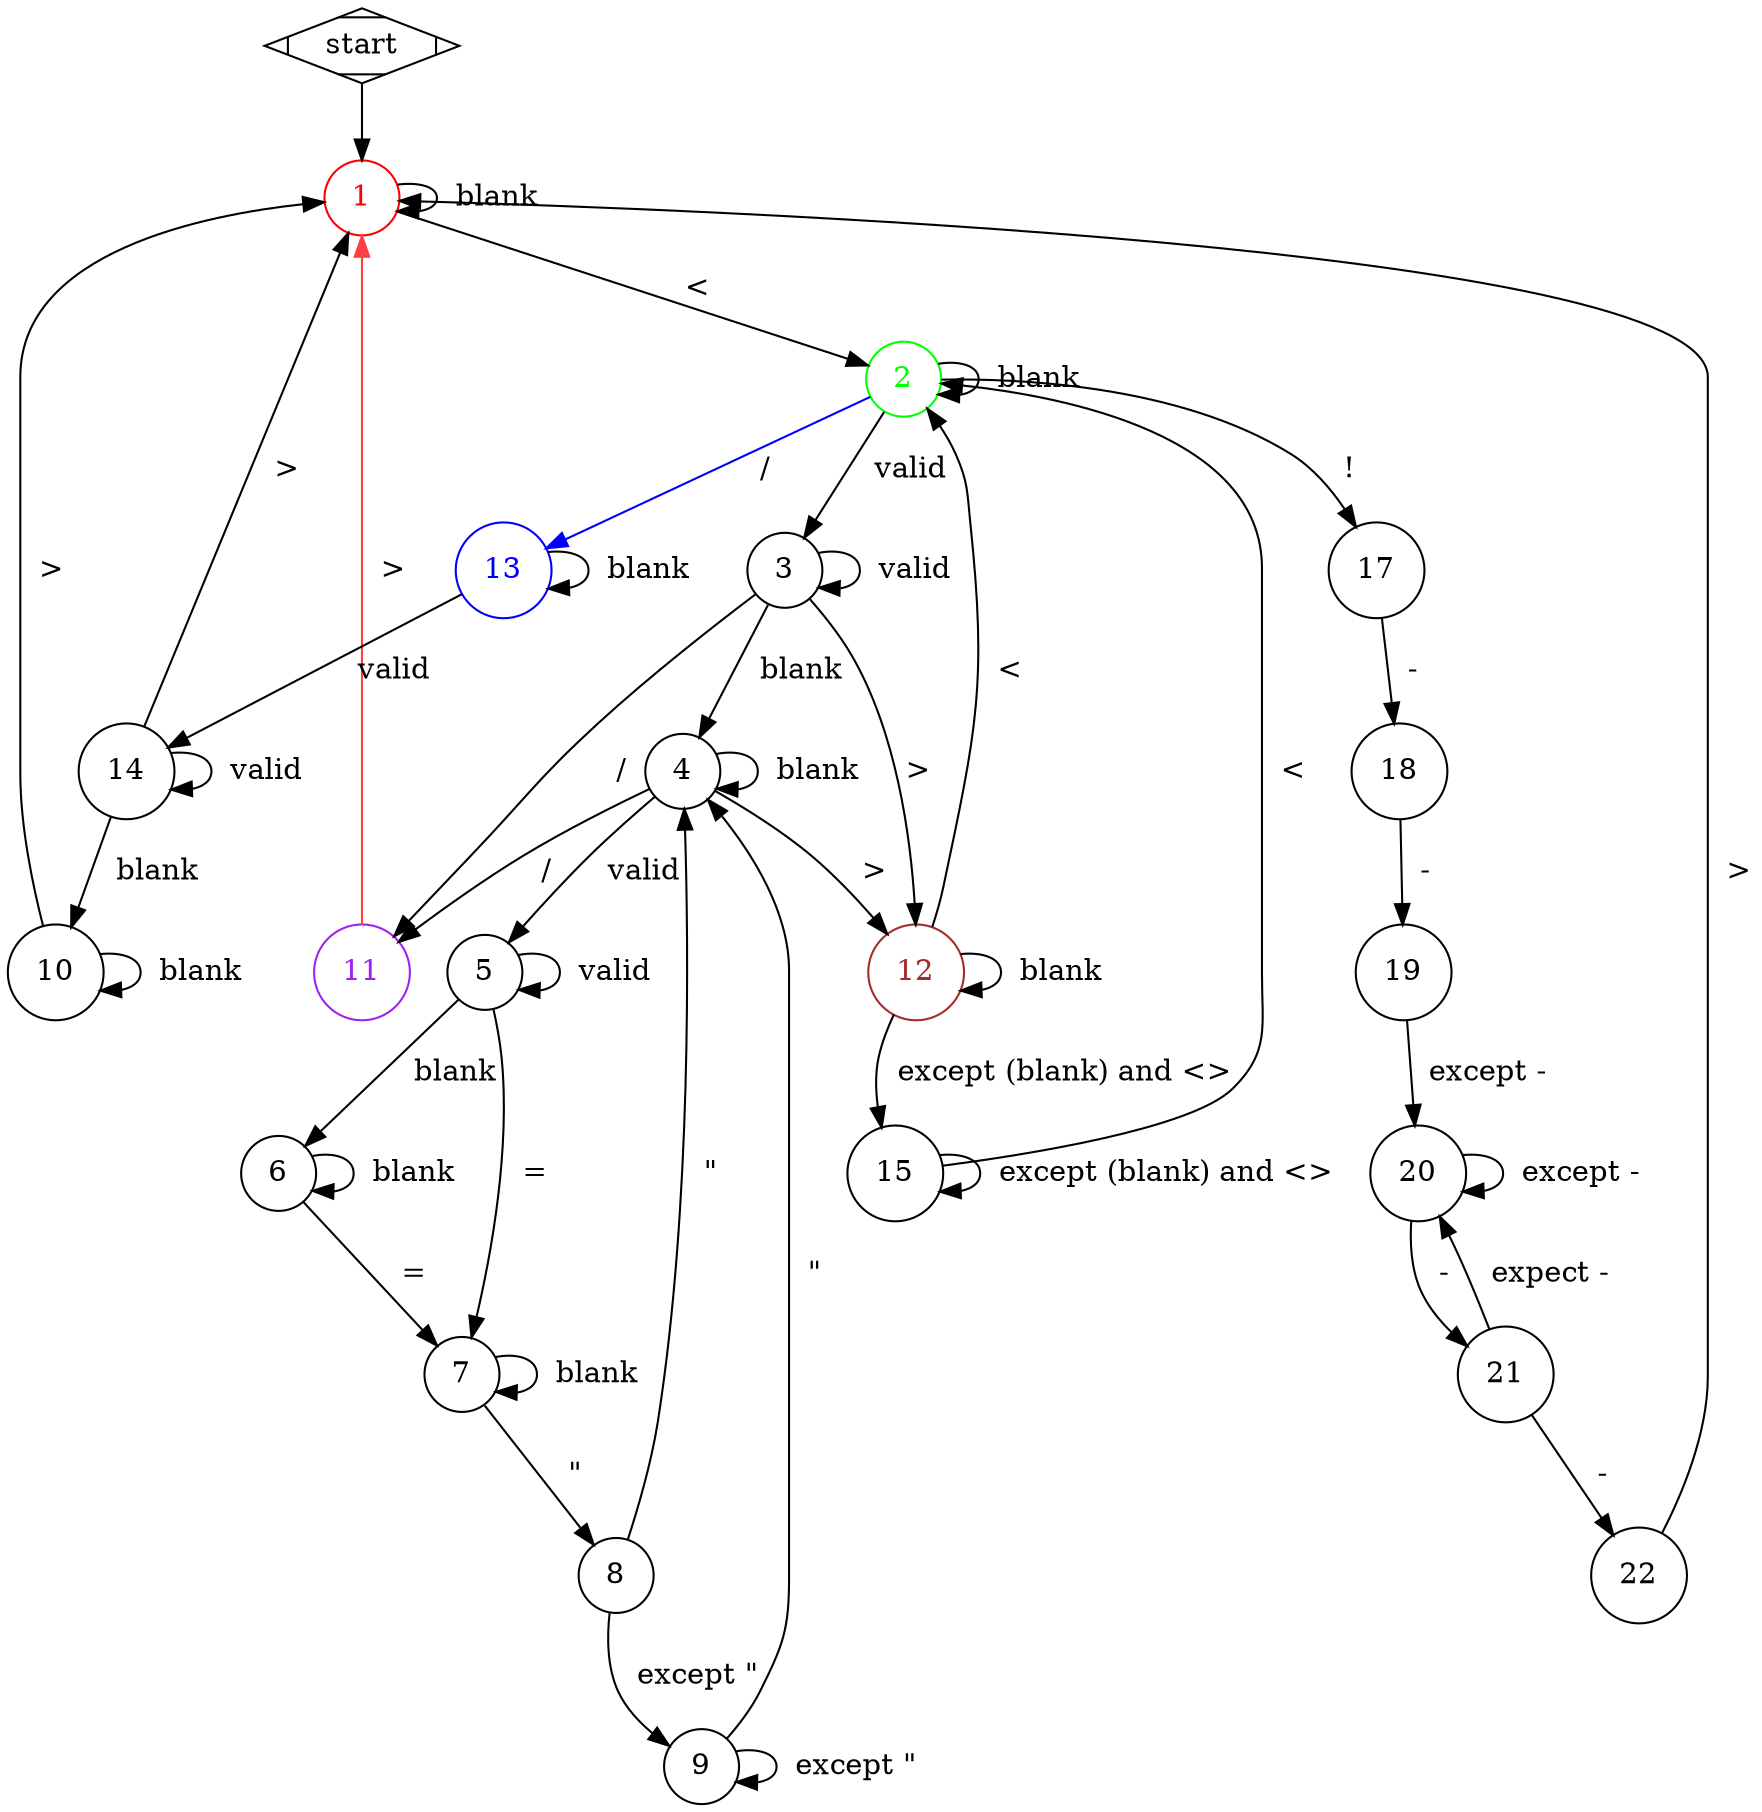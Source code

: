 digraph G {
node [shape = circle];
start [shape=Mdiamond]

1 [color = red]
1 [fontcolor = red]
2 [color = green]
2 [fontcolor = green]
11 [color=purple]
11 [fontcolor = purple]
12 [color = brown]
12 [fontcolor = brown]
13 [color=blue]
13 [fontcolor = blue]

start -> 1
1 -> 1 [label = "  blank"]
1 -> 2 [label = "  <"]
2 -> 2 [label = "  blank"]
2 -> 3 [label = "  valid"]
2 -> 13 [label = "  /", color=blue1]
3 -> 3 [label = "  valid"]
3 -> 4 [label = "  blank"]
3 -> 11 [label = "  /"]
3 -> 12 [label = ">"]
4 -> 4 [label = "  blank"]
4 -> 5 [label = "  valid"]
4 -> 11 [label = "  /"]
4 -> 12 [label = "  >"]
5 -> 5 [label = "  valid"]
5 -> 6 [label = "  blank"]
5 -> 7 [label = "  ="]
6 -> 6 [label = "  blank"]
6 -> 7 [label = "  ="]
7 -> 7 [label = "  blank"]
7 -> 8 [label = "  \""]
    8 -> 4 [label = "  \""]
8 -> 9 [label = "  except \""]
    9 -> 4 [label = "  \""]
9 -> 9 [label = "  except \""]
    10 -> 1 [label = "  >"]
    10 -> 10 [label = "  blank"]
    11 -> 1 [label = "  >", color = brown1]
    12 -> 2 [label = "  <"]
    12 -> 12 [label = "  blank"]
    12 -> 15 [label = "  except (blank) and <>"]
    13 -> 13 [label = "  blank"]
    13 -> 14 [label = "  valid"]
    14 -> 1 [label = "  >"]
    14 -> 14 [label = "  valid"]
    14 -> 10 [label = "  blank"]
    15 -> 2 [label = "  <"]
    15 -> 15 [label = "  except (blank) and <>"]

    // comment
    2 -> 17 [label = "  !"]
    17 -> 18 [label = "  -"]
    18 -> 19 [label = "  -"]
    19 -> 20 [label = "  except - "]
    20 -> 20 [label = "  except - "]
    20 -> 21 [label = "  - "]
    21 -> 22 [label = "  - "]
    21 -> 20 [label = "  expect - "]
    22 -> 1 [label = "  >"]

    // <?xml?>
    // 2 -> 16 [label = "  ?"]

}
